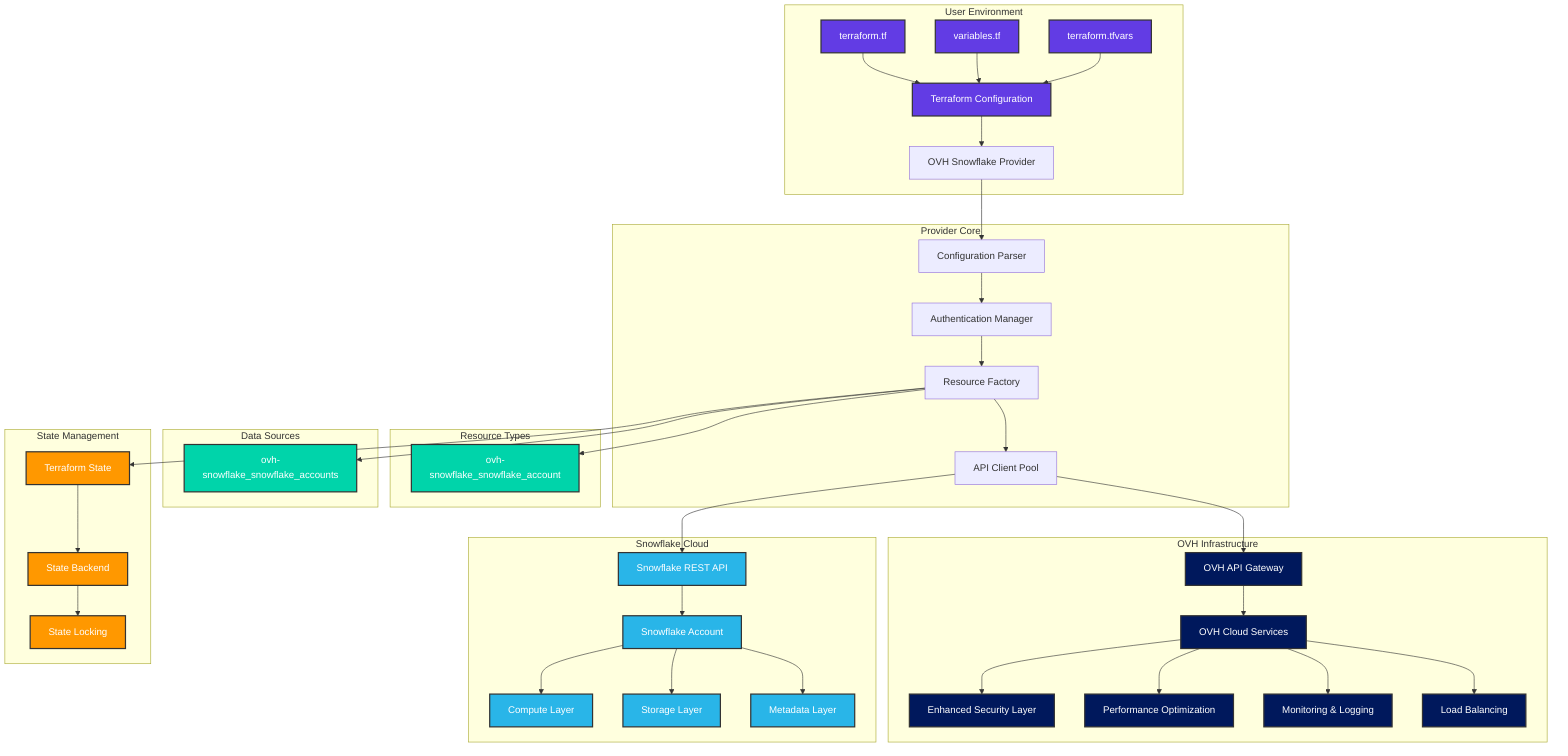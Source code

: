 graph TB
    subgraph "User Environment"
        A[Terraform Configuration] --> B[OVH Snowflake Provider]
        A1[terraform.tf] --> A
        A2[variables.tf] --> A
        A3[terraform.tfvars] --> A
    end
    
    subgraph "Provider Core"
        B --> C[Configuration Parser]
        C --> D[Authentication Manager]
        D --> E[Resource Factory]
        E --> F[API Client Pool]
    end
    
    subgraph "OVH Infrastructure"
        F --> G[OVH API Gateway]
        G --> H[OVH Cloud Services]
        H --> I[Enhanced Security Layer]
        H --> J[Performance Optimization]
        H --> K[Monitoring & Logging]
        H --> L[Load Balancing]
    end
    
    subgraph "Snowflake Cloud"
        F --> M[Snowflake REST API]
        M --> N[Snowflake Account]
        N --> O[Compute Layer]
        N --> P[Storage Layer]
        N --> Q[Metadata Layer]
    end
    
    subgraph "Resource Types"
        R1[ovh-snowflake_snowflake_account]
        E --> R1
    end
    
    subgraph "Data Sources"
        DS1[ovh-snowflake_snowflake_accounts]
        E --> DS1
    end
    
    subgraph "State Management"
        S1[Terraform State]
        S2[State Backend]
        S3[State Locking]
        S1 --> S2
        S2 --> S3
    end
    
    E --> S1
    
    classDef ovh fill:#00185c,stroke:#333,stroke-width:2px,color:#fff
    classDef snowflake fill:#29b5e8,stroke:#333,stroke-width:2px,color:#fff
    classDef resource fill:#00d4aa,stroke:#333,stroke-width:2px,color:#fff
    classDef terraform fill:#623ce4,stroke:#333,stroke-width:2px,color:#fff
    classDef state fill:#ff9800,stroke:#333,stroke-width:2px,color:#fff
    
    class G,H,I,J,K,L ovh
    class M,N,O,P,Q snowflake
    class R1 resource
    class DS1 resource
    class A,A1,A2,A3 terraform
    class S1,S2,S3 state